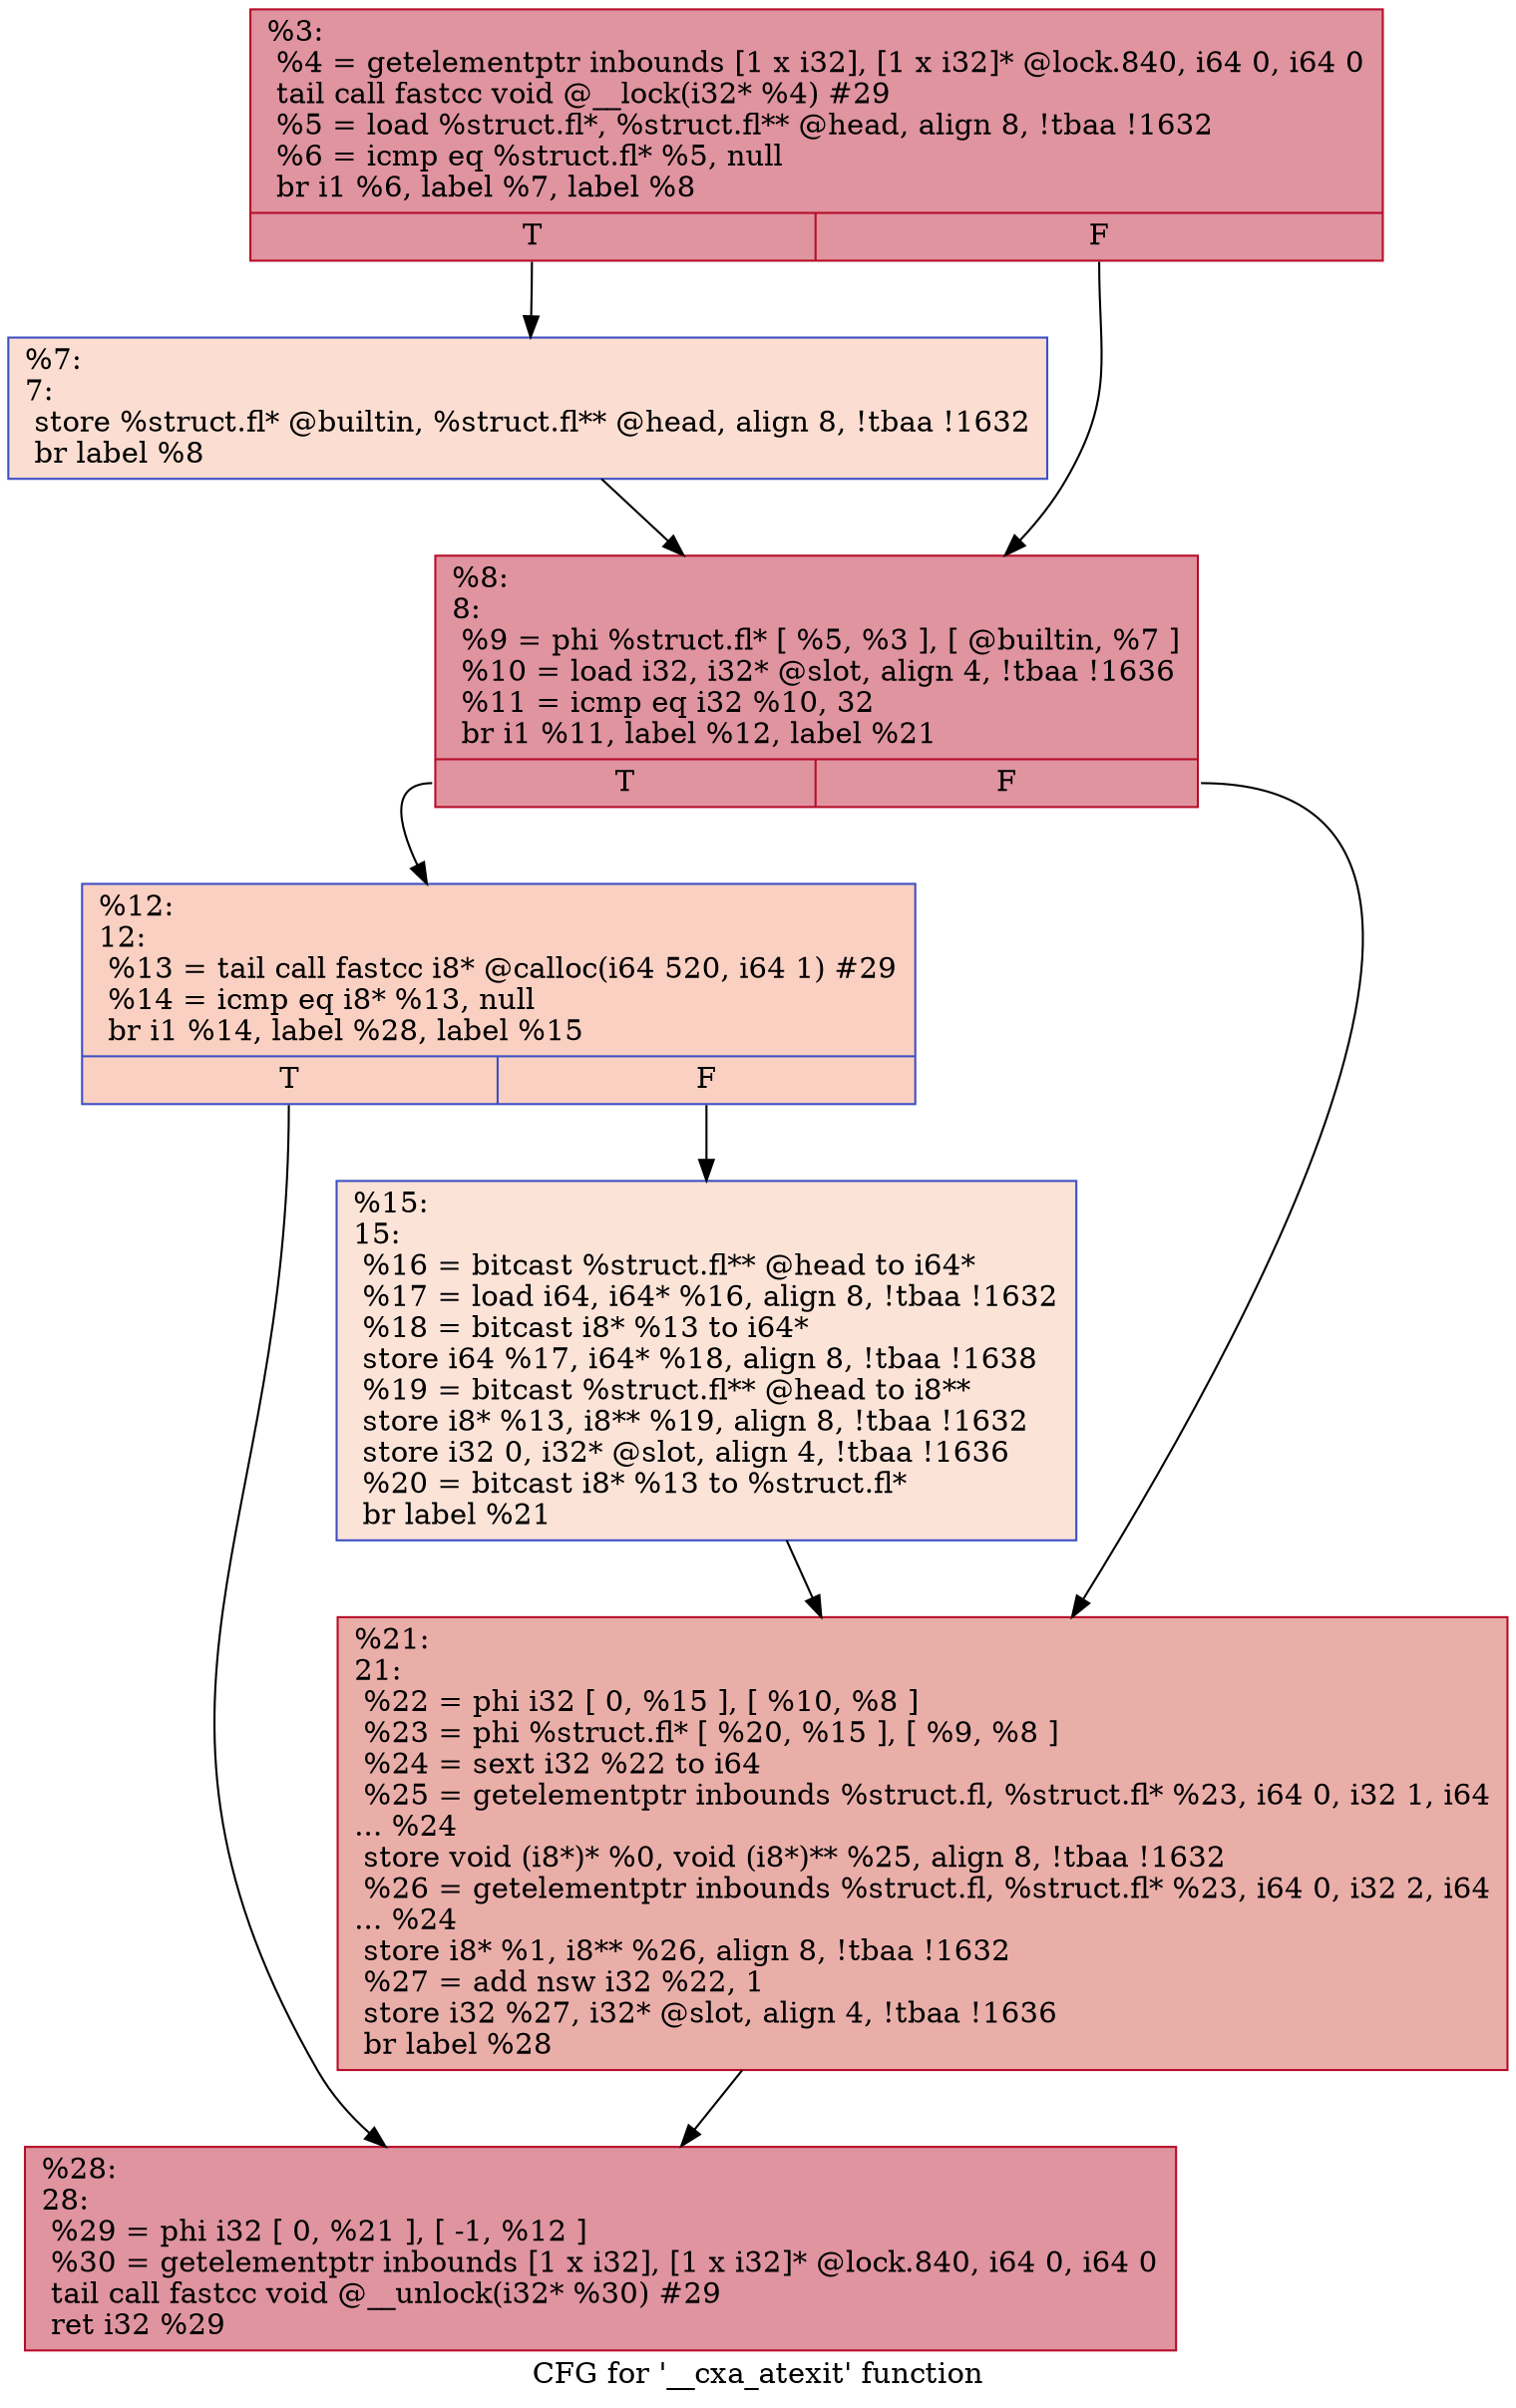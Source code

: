 digraph "CFG for '__cxa_atexit' function" {
	label="CFG for '__cxa_atexit' function";

	Node0x18fc190 [shape=record,color="#b70d28ff", style=filled, fillcolor="#b70d2870",label="{%3:\l  %4 = getelementptr inbounds [1 x i32], [1 x i32]* @lock.840, i64 0, i64 0\l  tail call fastcc void @__lock(i32* %4) #29\l  %5 = load %struct.fl*, %struct.fl** @head, align 8, !tbaa !1632\l  %6 = icmp eq %struct.fl* %5, null\l  br i1 %6, label %7, label %8\l|{<s0>T|<s1>F}}"];
	Node0x18fc190:s0 -> Node0x18fc1e0;
	Node0x18fc190:s1 -> Node0x18fc230;
	Node0x18fc1e0 [shape=record,color="#3d50c3ff", style=filled, fillcolor="#f7b39670",label="{%7:\l7:                                                \l  store %struct.fl* @builtin, %struct.fl** @head, align 8, !tbaa !1632\l  br label %8\l}"];
	Node0x18fc1e0 -> Node0x18fc230;
	Node0x18fc230 [shape=record,color="#b70d28ff", style=filled, fillcolor="#b70d2870",label="{%8:\l8:                                                \l  %9 = phi %struct.fl* [ %5, %3 ], [ @builtin, %7 ]\l  %10 = load i32, i32* @slot, align 4, !tbaa !1636\l  %11 = icmp eq i32 %10, 32\l  br i1 %11, label %12, label %21\l|{<s0>T|<s1>F}}"];
	Node0x18fc230:s0 -> Node0x18fc280;
	Node0x18fc230:s1 -> Node0x18fc320;
	Node0x18fc280 [shape=record,color="#3d50c3ff", style=filled, fillcolor="#f3947570",label="{%12:\l12:                                               \l  %13 = tail call fastcc i8* @calloc(i64 520, i64 1) #29\l  %14 = icmp eq i8* %13, null\l  br i1 %14, label %28, label %15\l|{<s0>T|<s1>F}}"];
	Node0x18fc280:s0 -> Node0x18fc370;
	Node0x18fc280:s1 -> Node0x18fc2d0;
	Node0x18fc2d0 [shape=record,color="#3d50c3ff", style=filled, fillcolor="#f6bfa670",label="{%15:\l15:                                               \l  %16 = bitcast %struct.fl** @head to i64*\l  %17 = load i64, i64* %16, align 8, !tbaa !1632\l  %18 = bitcast i8* %13 to i64*\l  store i64 %17, i64* %18, align 8, !tbaa !1638\l  %19 = bitcast %struct.fl** @head to i8**\l  store i8* %13, i8** %19, align 8, !tbaa !1632\l  store i32 0, i32* @slot, align 4, !tbaa !1636\l  %20 = bitcast i8* %13 to %struct.fl*\l  br label %21\l}"];
	Node0x18fc2d0 -> Node0x18fc320;
	Node0x18fc320 [shape=record,color="#b70d28ff", style=filled, fillcolor="#d0473d70",label="{%21:\l21:                                               \l  %22 = phi i32 [ 0, %15 ], [ %10, %8 ]\l  %23 = phi %struct.fl* [ %20, %15 ], [ %9, %8 ]\l  %24 = sext i32 %22 to i64\l  %25 = getelementptr inbounds %struct.fl, %struct.fl* %23, i64 0, i32 1, i64\l... %24\l  store void (i8*)* %0, void (i8*)** %25, align 8, !tbaa !1632\l  %26 = getelementptr inbounds %struct.fl, %struct.fl* %23, i64 0, i32 2, i64\l... %24\l  store i8* %1, i8** %26, align 8, !tbaa !1632\l  %27 = add nsw i32 %22, 1\l  store i32 %27, i32* @slot, align 4, !tbaa !1636\l  br label %28\l}"];
	Node0x18fc320 -> Node0x18fc370;
	Node0x18fc370 [shape=record,color="#b70d28ff", style=filled, fillcolor="#b70d2870",label="{%28:\l28:                                               \l  %29 = phi i32 [ 0, %21 ], [ -1, %12 ]\l  %30 = getelementptr inbounds [1 x i32], [1 x i32]* @lock.840, i64 0, i64 0\l  tail call fastcc void @__unlock(i32* %30) #29\l  ret i32 %29\l}"];
}
